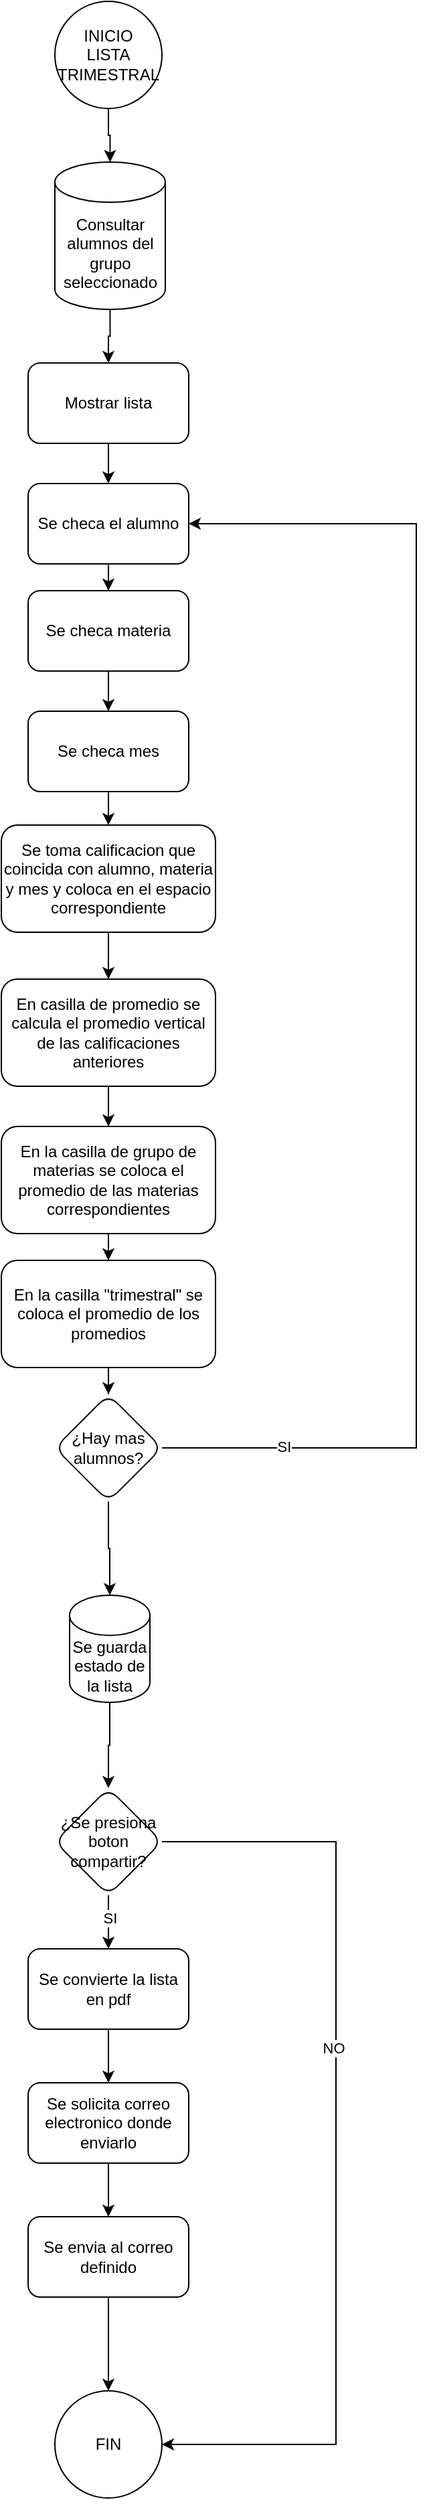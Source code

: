 <mxfile version="24.2.5" type="device">
  <diagram id="C5RBs43oDa-KdzZeNtuy" name="Page-1">
    <mxGraphModel dx="1338" dy="1989" grid="1" gridSize="10" guides="1" tooltips="1" connect="1" arrows="1" fold="1" page="1" pageScale="1" pageWidth="827" pageHeight="1169" math="0" shadow="0">
      <root>
        <mxCell id="WIyWlLk6GJQsqaUBKTNV-0" />
        <mxCell id="WIyWlLk6GJQsqaUBKTNV-1" parent="WIyWlLk6GJQsqaUBKTNV-0" />
        <mxCell id="dtSQGKAv_n2dpI7b6W1C-42" value="" style="edgeStyle=orthogonalEdgeStyle;rounded=0;orthogonalLoop=1;jettySize=auto;html=1;" edge="1" parent="WIyWlLk6GJQsqaUBKTNV-1" source="dtSQGKAv_n2dpI7b6W1C-0" target="dtSQGKAv_n2dpI7b6W1C-40">
          <mxGeometry relative="1" as="geometry" />
        </mxCell>
        <mxCell id="dtSQGKAv_n2dpI7b6W1C-0" value="INICIO&lt;br&gt;LISTA TRIMESTRAL" style="ellipse;whiteSpace=wrap;html=1;aspect=fixed;" vertex="1" parent="WIyWlLk6GJQsqaUBKTNV-1">
          <mxGeometry x="240" y="-110" width="80" height="80" as="geometry" />
        </mxCell>
        <mxCell id="dtSQGKAv_n2dpI7b6W1C-4" value="" style="edgeStyle=orthogonalEdgeStyle;rounded=0;orthogonalLoop=1;jettySize=auto;html=1;" edge="1" parent="WIyWlLk6GJQsqaUBKTNV-1" source="dtSQGKAv_n2dpI7b6W1C-1" target="dtSQGKAv_n2dpI7b6W1C-3">
          <mxGeometry relative="1" as="geometry" />
        </mxCell>
        <mxCell id="dtSQGKAv_n2dpI7b6W1C-1" value="Mostrar lista" style="rounded=1;whiteSpace=wrap;html=1;" vertex="1" parent="WIyWlLk6GJQsqaUBKTNV-1">
          <mxGeometry x="220" y="160" width="120" height="60" as="geometry" />
        </mxCell>
        <mxCell id="dtSQGKAv_n2dpI7b6W1C-6" value="" style="edgeStyle=orthogonalEdgeStyle;rounded=0;orthogonalLoop=1;jettySize=auto;html=1;" edge="1" parent="WIyWlLk6GJQsqaUBKTNV-1" source="dtSQGKAv_n2dpI7b6W1C-3" target="dtSQGKAv_n2dpI7b6W1C-5">
          <mxGeometry relative="1" as="geometry" />
        </mxCell>
        <mxCell id="dtSQGKAv_n2dpI7b6W1C-3" value="Se checa el alumno" style="whiteSpace=wrap;html=1;rounded=1;" vertex="1" parent="WIyWlLk6GJQsqaUBKTNV-1">
          <mxGeometry x="220" y="250" width="120" height="60" as="geometry" />
        </mxCell>
        <mxCell id="dtSQGKAv_n2dpI7b6W1C-8" value="" style="edgeStyle=orthogonalEdgeStyle;rounded=0;orthogonalLoop=1;jettySize=auto;html=1;" edge="1" parent="WIyWlLk6GJQsqaUBKTNV-1" source="dtSQGKAv_n2dpI7b6W1C-5" target="dtSQGKAv_n2dpI7b6W1C-7">
          <mxGeometry relative="1" as="geometry" />
        </mxCell>
        <mxCell id="dtSQGKAv_n2dpI7b6W1C-5" value="Se checa materia" style="whiteSpace=wrap;html=1;rounded=1;" vertex="1" parent="WIyWlLk6GJQsqaUBKTNV-1">
          <mxGeometry x="220" y="330" width="120" height="60" as="geometry" />
        </mxCell>
        <mxCell id="dtSQGKAv_n2dpI7b6W1C-10" value="" style="edgeStyle=orthogonalEdgeStyle;rounded=0;orthogonalLoop=1;jettySize=auto;html=1;" edge="1" parent="WIyWlLk6GJQsqaUBKTNV-1" source="dtSQGKAv_n2dpI7b6W1C-7" target="dtSQGKAv_n2dpI7b6W1C-9">
          <mxGeometry relative="1" as="geometry" />
        </mxCell>
        <mxCell id="dtSQGKAv_n2dpI7b6W1C-7" value="Se checa mes" style="whiteSpace=wrap;html=1;rounded=1;" vertex="1" parent="WIyWlLk6GJQsqaUBKTNV-1">
          <mxGeometry x="220" y="420" width="120" height="60" as="geometry" />
        </mxCell>
        <mxCell id="dtSQGKAv_n2dpI7b6W1C-12" value="" style="edgeStyle=orthogonalEdgeStyle;rounded=0;orthogonalLoop=1;jettySize=auto;html=1;" edge="1" parent="WIyWlLk6GJQsqaUBKTNV-1" source="dtSQGKAv_n2dpI7b6W1C-9" target="dtSQGKAv_n2dpI7b6W1C-11">
          <mxGeometry relative="1" as="geometry" />
        </mxCell>
        <mxCell id="dtSQGKAv_n2dpI7b6W1C-9" value="Se toma calificacion que coincida con alumno, materia y mes y coloca en el espacio correspondiente" style="whiteSpace=wrap;html=1;rounded=1;" vertex="1" parent="WIyWlLk6GJQsqaUBKTNV-1">
          <mxGeometry x="200" y="505" width="160" height="80" as="geometry" />
        </mxCell>
        <mxCell id="dtSQGKAv_n2dpI7b6W1C-14" value="" style="edgeStyle=orthogonalEdgeStyle;rounded=0;orthogonalLoop=1;jettySize=auto;html=1;" edge="1" parent="WIyWlLk6GJQsqaUBKTNV-1" source="dtSQGKAv_n2dpI7b6W1C-11" target="dtSQGKAv_n2dpI7b6W1C-13">
          <mxGeometry relative="1" as="geometry" />
        </mxCell>
        <mxCell id="dtSQGKAv_n2dpI7b6W1C-11" value="En casilla de promedio se calcula el promedio vertical de las calificaciones anteriores" style="whiteSpace=wrap;html=1;rounded=1;" vertex="1" parent="WIyWlLk6GJQsqaUBKTNV-1">
          <mxGeometry x="200" y="620" width="160" height="80" as="geometry" />
        </mxCell>
        <mxCell id="dtSQGKAv_n2dpI7b6W1C-16" value="" style="edgeStyle=orthogonalEdgeStyle;rounded=0;orthogonalLoop=1;jettySize=auto;html=1;" edge="1" parent="WIyWlLk6GJQsqaUBKTNV-1" source="dtSQGKAv_n2dpI7b6W1C-13" target="dtSQGKAv_n2dpI7b6W1C-15">
          <mxGeometry relative="1" as="geometry" />
        </mxCell>
        <mxCell id="dtSQGKAv_n2dpI7b6W1C-13" value="En la casilla de grupo de materias se coloca el promedio de las materias correspondientes" style="whiteSpace=wrap;html=1;rounded=1;" vertex="1" parent="WIyWlLk6GJQsqaUBKTNV-1">
          <mxGeometry x="200" y="730" width="160" height="80" as="geometry" />
        </mxCell>
        <mxCell id="dtSQGKAv_n2dpI7b6W1C-30" value="" style="edgeStyle=orthogonalEdgeStyle;rounded=0;orthogonalLoop=1;jettySize=auto;html=1;" edge="1" parent="WIyWlLk6GJQsqaUBKTNV-1" source="dtSQGKAv_n2dpI7b6W1C-15" target="dtSQGKAv_n2dpI7b6W1C-29">
          <mxGeometry relative="1" as="geometry" />
        </mxCell>
        <mxCell id="dtSQGKAv_n2dpI7b6W1C-15" value="En la casilla &quot;trimestral&quot; se coloca el promedio de los promedios" style="whiteSpace=wrap;html=1;rounded=1;" vertex="1" parent="WIyWlLk6GJQsqaUBKTNV-1">
          <mxGeometry x="200" y="830" width="160" height="80" as="geometry" />
        </mxCell>
        <mxCell id="dtSQGKAv_n2dpI7b6W1C-20" value="" style="edgeStyle=orthogonalEdgeStyle;rounded=0;orthogonalLoop=1;jettySize=auto;html=1;" edge="1" parent="WIyWlLk6GJQsqaUBKTNV-1" source="dtSQGKAv_n2dpI7b6W1C-17" target="dtSQGKAv_n2dpI7b6W1C-19">
          <mxGeometry relative="1" as="geometry" />
        </mxCell>
        <mxCell id="dtSQGKAv_n2dpI7b6W1C-26" value="SI" style="edgeLabel;html=1;align=center;verticalAlign=middle;resizable=0;points=[];" vertex="1" connectable="0" parent="dtSQGKAv_n2dpI7b6W1C-20">
          <mxGeometry x="-0.178" y="1" relative="1" as="geometry">
            <mxPoint as="offset" />
          </mxGeometry>
        </mxCell>
        <mxCell id="dtSQGKAv_n2dpI7b6W1C-37" value="" style="edgeStyle=orthogonalEdgeStyle;rounded=0;orthogonalLoop=1;jettySize=auto;html=1;entryX=1;entryY=0.5;entryDx=0;entryDy=0;" edge="1" parent="WIyWlLk6GJQsqaUBKTNV-1" source="dtSQGKAv_n2dpI7b6W1C-17" target="dtSQGKAv_n2dpI7b6W1C-27">
          <mxGeometry relative="1" as="geometry">
            <mxPoint x="380" y="1264" as="targetPoint" />
            <Array as="points">
              <mxPoint x="450" y="1264" />
              <mxPoint x="450" y="1714" />
            </Array>
          </mxGeometry>
        </mxCell>
        <mxCell id="dtSQGKAv_n2dpI7b6W1C-38" value="NO" style="edgeLabel;html=1;align=center;verticalAlign=middle;resizable=0;points=[];" vertex="1" connectable="0" parent="dtSQGKAv_n2dpI7b6W1C-37">
          <mxGeometry x="-0.2" y="-2" relative="1" as="geometry">
            <mxPoint as="offset" />
          </mxGeometry>
        </mxCell>
        <mxCell id="dtSQGKAv_n2dpI7b6W1C-17" value="¿Se presiona boton compartir?" style="rhombus;whiteSpace=wrap;html=1;rounded=1;" vertex="1" parent="WIyWlLk6GJQsqaUBKTNV-1">
          <mxGeometry x="240" y="1224" width="80" height="80" as="geometry" />
        </mxCell>
        <mxCell id="dtSQGKAv_n2dpI7b6W1C-22" value="" style="edgeStyle=orthogonalEdgeStyle;rounded=0;orthogonalLoop=1;jettySize=auto;html=1;" edge="1" parent="WIyWlLk6GJQsqaUBKTNV-1" source="dtSQGKAv_n2dpI7b6W1C-19">
          <mxGeometry relative="1" as="geometry">
            <mxPoint x="280" y="1444" as="targetPoint" />
          </mxGeometry>
        </mxCell>
        <mxCell id="dtSQGKAv_n2dpI7b6W1C-19" value="Se convierte la lista en pdf" style="whiteSpace=wrap;html=1;rounded=1;" vertex="1" parent="WIyWlLk6GJQsqaUBKTNV-1">
          <mxGeometry x="220" y="1344" width="120" height="60" as="geometry" />
        </mxCell>
        <mxCell id="dtSQGKAv_n2dpI7b6W1C-25" value="" style="edgeStyle=orthogonalEdgeStyle;rounded=0;orthogonalLoop=1;jettySize=auto;html=1;" edge="1" parent="WIyWlLk6GJQsqaUBKTNV-1" source="dtSQGKAv_n2dpI7b6W1C-23" target="dtSQGKAv_n2dpI7b6W1C-24">
          <mxGeometry relative="1" as="geometry" />
        </mxCell>
        <mxCell id="dtSQGKAv_n2dpI7b6W1C-23" value="Se solicita correo electronico donde enviarlo" style="rounded=1;whiteSpace=wrap;html=1;" vertex="1" parent="WIyWlLk6GJQsqaUBKTNV-1">
          <mxGeometry x="220" y="1444" width="120" height="60" as="geometry" />
        </mxCell>
        <mxCell id="dtSQGKAv_n2dpI7b6W1C-28" value="" style="edgeStyle=orthogonalEdgeStyle;rounded=0;orthogonalLoop=1;jettySize=auto;html=1;" edge="1" parent="WIyWlLk6GJQsqaUBKTNV-1" source="dtSQGKAv_n2dpI7b6W1C-24" target="dtSQGKAv_n2dpI7b6W1C-27">
          <mxGeometry relative="1" as="geometry" />
        </mxCell>
        <mxCell id="dtSQGKAv_n2dpI7b6W1C-24" value="Se envia al correo definido" style="rounded=1;whiteSpace=wrap;html=1;" vertex="1" parent="WIyWlLk6GJQsqaUBKTNV-1">
          <mxGeometry x="220" y="1544" width="120" height="60" as="geometry" />
        </mxCell>
        <mxCell id="dtSQGKAv_n2dpI7b6W1C-27" value="FIN" style="ellipse;whiteSpace=wrap;html=1;rounded=1;" vertex="1" parent="WIyWlLk6GJQsqaUBKTNV-1">
          <mxGeometry x="240" y="1674" width="80" height="80" as="geometry" />
        </mxCell>
        <mxCell id="dtSQGKAv_n2dpI7b6W1C-34" style="edgeStyle=orthogonalEdgeStyle;rounded=0;orthogonalLoop=1;jettySize=auto;html=1;exitX=1;exitY=0.5;exitDx=0;exitDy=0;entryX=1;entryY=0.5;entryDx=0;entryDy=0;" edge="1" parent="WIyWlLk6GJQsqaUBKTNV-1" source="dtSQGKAv_n2dpI7b6W1C-29" target="dtSQGKAv_n2dpI7b6W1C-3">
          <mxGeometry relative="1" as="geometry">
            <Array as="points">
              <mxPoint x="510" y="970" />
              <mxPoint x="510" y="280" />
            </Array>
          </mxGeometry>
        </mxCell>
        <mxCell id="dtSQGKAv_n2dpI7b6W1C-35" value="SI" style="edgeLabel;html=1;align=center;verticalAlign=middle;resizable=0;points=[];" vertex="1" connectable="0" parent="dtSQGKAv_n2dpI7b6W1C-34">
          <mxGeometry x="-0.827" y="1" relative="1" as="geometry">
            <mxPoint as="offset" />
          </mxGeometry>
        </mxCell>
        <mxCell id="dtSQGKAv_n2dpI7b6W1C-45" value="" style="edgeStyle=orthogonalEdgeStyle;rounded=0;orthogonalLoop=1;jettySize=auto;html=1;" edge="1" parent="WIyWlLk6GJQsqaUBKTNV-1" source="dtSQGKAv_n2dpI7b6W1C-29" target="dtSQGKAv_n2dpI7b6W1C-44">
          <mxGeometry relative="1" as="geometry" />
        </mxCell>
        <mxCell id="dtSQGKAv_n2dpI7b6W1C-29" value="¿Hay mas alumnos?" style="rhombus;whiteSpace=wrap;html=1;rounded=1;" vertex="1" parent="WIyWlLk6GJQsqaUBKTNV-1">
          <mxGeometry x="240" y="930" width="80" height="80" as="geometry" />
        </mxCell>
        <mxCell id="dtSQGKAv_n2dpI7b6W1C-41" value="" style="edgeStyle=orthogonalEdgeStyle;rounded=0;orthogonalLoop=1;jettySize=auto;html=1;" edge="1" parent="WIyWlLk6GJQsqaUBKTNV-1" source="dtSQGKAv_n2dpI7b6W1C-40" target="dtSQGKAv_n2dpI7b6W1C-1">
          <mxGeometry relative="1" as="geometry" />
        </mxCell>
        <mxCell id="dtSQGKAv_n2dpI7b6W1C-40" value="Consultar alumnos del grupo seleccionado" style="shape=cylinder3;whiteSpace=wrap;html=1;boundedLbl=1;backgroundOutline=1;size=15;" vertex="1" parent="WIyWlLk6GJQsqaUBKTNV-1">
          <mxGeometry x="240" y="10" width="82.5" height="110" as="geometry" />
        </mxCell>
        <mxCell id="dtSQGKAv_n2dpI7b6W1C-46" value="" style="edgeStyle=orthogonalEdgeStyle;rounded=0;orthogonalLoop=1;jettySize=auto;html=1;" edge="1" parent="WIyWlLk6GJQsqaUBKTNV-1" source="dtSQGKAv_n2dpI7b6W1C-44" target="dtSQGKAv_n2dpI7b6W1C-17">
          <mxGeometry relative="1" as="geometry" />
        </mxCell>
        <mxCell id="dtSQGKAv_n2dpI7b6W1C-44" value="Se guarda estado de la lista" style="shape=cylinder3;whiteSpace=wrap;html=1;boundedLbl=1;backgroundOutline=1;size=15;" vertex="1" parent="WIyWlLk6GJQsqaUBKTNV-1">
          <mxGeometry x="251" y="1080" width="60" height="80" as="geometry" />
        </mxCell>
      </root>
    </mxGraphModel>
  </diagram>
</mxfile>
